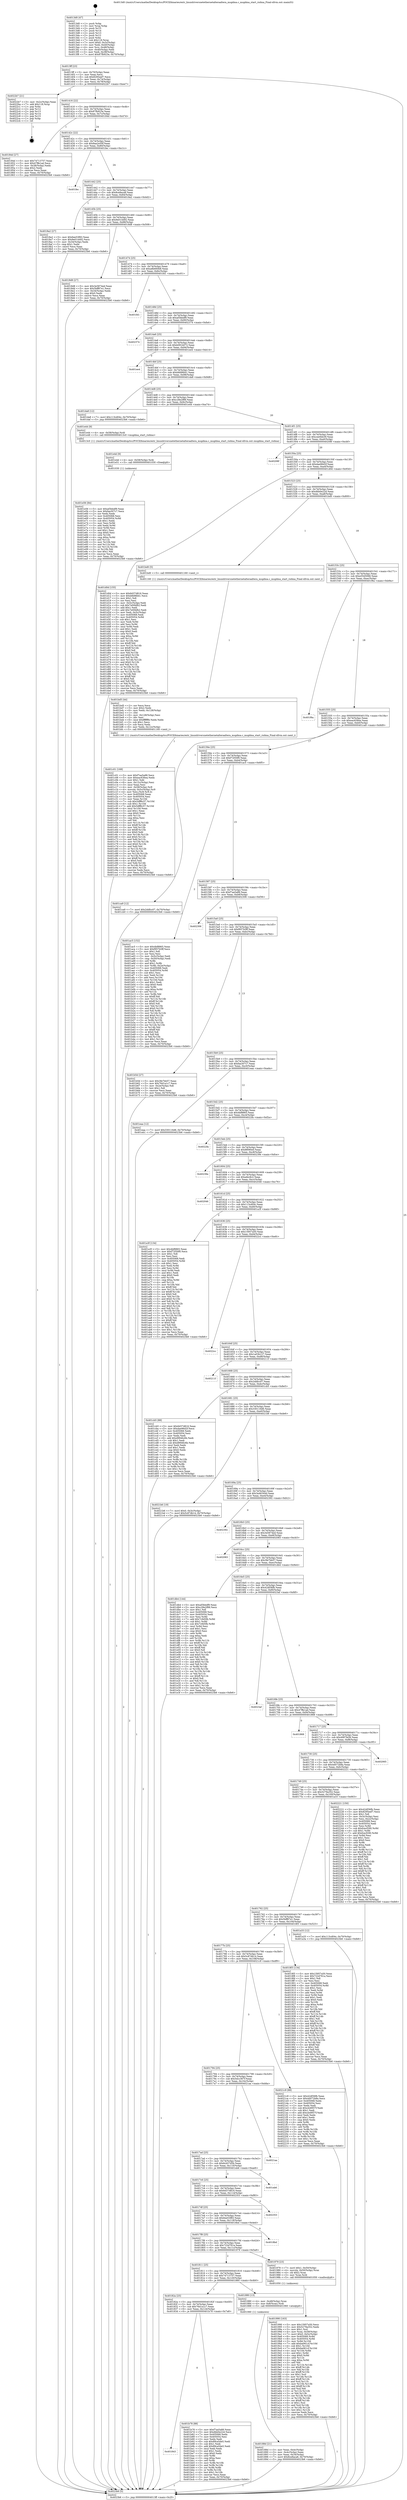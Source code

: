 digraph "0x4013d0" {
  label = "0x4013d0 (/mnt/c/Users/mathe/Desktop/tcc/POCII/binaries/extr_linuxdriversnetethernetalteraaltera_msgdma.c_msgdma_start_rxdma_Final-ollvm.out::main(0))"
  labelloc = "t"
  node[shape=record]

  Entry [label="",width=0.3,height=0.3,shape=circle,fillcolor=black,style=filled]
  "0x4013ff" [label="{
     0x4013ff [23]\l
     | [instrs]\l
     &nbsp;&nbsp;0x4013ff \<+3\>: mov -0x70(%rbp),%eax\l
     &nbsp;&nbsp;0x401402 \<+2\>: mov %eax,%ecx\l
     &nbsp;&nbsp;0x401404 \<+6\>: sub $0x8295eef7,%ecx\l
     &nbsp;&nbsp;0x40140a \<+3\>: mov %eax,-0x74(%rbp)\l
     &nbsp;&nbsp;0x40140d \<+3\>: mov %ecx,-0x78(%rbp)\l
     &nbsp;&nbsp;0x401410 \<+6\>: je 00000000004022b7 \<main+0xee7\>\l
  }"]
  "0x4022b7" [label="{
     0x4022b7 [21]\l
     | [instrs]\l
     &nbsp;&nbsp;0x4022b7 \<+3\>: mov -0x2c(%rbp),%eax\l
     &nbsp;&nbsp;0x4022ba \<+7\>: add $0x118,%rsp\l
     &nbsp;&nbsp;0x4022c1 \<+1\>: pop %rbx\l
     &nbsp;&nbsp;0x4022c2 \<+2\>: pop %r12\l
     &nbsp;&nbsp;0x4022c4 \<+2\>: pop %r13\l
     &nbsp;&nbsp;0x4022c6 \<+2\>: pop %r14\l
     &nbsp;&nbsp;0x4022c8 \<+2\>: pop %r15\l
     &nbsp;&nbsp;0x4022ca \<+1\>: pop %rbp\l
     &nbsp;&nbsp;0x4022cb \<+1\>: ret\l
  }"]
  "0x401416" [label="{
     0x401416 [22]\l
     | [instrs]\l
     &nbsp;&nbsp;0x401416 \<+5\>: jmp 000000000040141b \<main+0x4b\>\l
     &nbsp;&nbsp;0x40141b \<+3\>: mov -0x74(%rbp),%eax\l
     &nbsp;&nbsp;0x40141e \<+5\>: sub $0x87fb923e,%eax\l
     &nbsp;&nbsp;0x401423 \<+3\>: mov %eax,-0x7c(%rbp)\l
     &nbsp;&nbsp;0x401426 \<+6\>: je 000000000040184d \<main+0x47d\>\l
  }"]
  Exit [label="",width=0.3,height=0.3,shape=circle,fillcolor=black,style=filled,peripheries=2]
  "0x40184d" [label="{
     0x40184d [27]\l
     | [instrs]\l
     &nbsp;&nbsp;0x40184d \<+5\>: mov $0x74713757,%eax\l
     &nbsp;&nbsp;0x401852 \<+5\>: mov $0x47ffe1ad,%ecx\l
     &nbsp;&nbsp;0x401857 \<+3\>: mov -0x38(%rbp),%edx\l
     &nbsp;&nbsp;0x40185a \<+3\>: cmp $0x2,%edx\l
     &nbsp;&nbsp;0x40185d \<+3\>: cmovne %ecx,%eax\l
     &nbsp;&nbsp;0x401860 \<+3\>: mov %eax,-0x70(%rbp)\l
     &nbsp;&nbsp;0x401863 \<+5\>: jmp 00000000004023b6 \<main+0xfe6\>\l
  }"]
  "0x40142c" [label="{
     0x40142c [22]\l
     | [instrs]\l
     &nbsp;&nbsp;0x40142c \<+5\>: jmp 0000000000401431 \<main+0x61\>\l
     &nbsp;&nbsp;0x401431 \<+3\>: mov -0x74(%rbp),%eax\l
     &nbsp;&nbsp;0x401434 \<+5\>: sub $0x8aa2e50f,%eax\l
     &nbsp;&nbsp;0x401439 \<+3\>: mov %eax,-0x80(%rbp)\l
     &nbsp;&nbsp;0x40143c \<+6\>: je 0000000000401fec \<main+0xc1c\>\l
  }"]
  "0x4023b6" [label="{
     0x4023b6 [5]\l
     | [instrs]\l
     &nbsp;&nbsp;0x4023b6 \<+5\>: jmp 00000000004013ff \<main+0x2f\>\l
  }"]
  "0x4013d0" [label="{
     0x4013d0 [47]\l
     | [instrs]\l
     &nbsp;&nbsp;0x4013d0 \<+1\>: push %rbp\l
     &nbsp;&nbsp;0x4013d1 \<+3\>: mov %rsp,%rbp\l
     &nbsp;&nbsp;0x4013d4 \<+2\>: push %r15\l
     &nbsp;&nbsp;0x4013d6 \<+2\>: push %r14\l
     &nbsp;&nbsp;0x4013d8 \<+2\>: push %r13\l
     &nbsp;&nbsp;0x4013da \<+2\>: push %r12\l
     &nbsp;&nbsp;0x4013dc \<+1\>: push %rbx\l
     &nbsp;&nbsp;0x4013dd \<+7\>: sub $0x118,%rsp\l
     &nbsp;&nbsp;0x4013e4 \<+7\>: movl $0x0,-0x3c(%rbp)\l
     &nbsp;&nbsp;0x4013eb \<+3\>: mov %edi,-0x40(%rbp)\l
     &nbsp;&nbsp;0x4013ee \<+4\>: mov %rsi,-0x48(%rbp)\l
     &nbsp;&nbsp;0x4013f2 \<+3\>: mov -0x40(%rbp),%edi\l
     &nbsp;&nbsp;0x4013f5 \<+3\>: mov %edi,-0x38(%rbp)\l
     &nbsp;&nbsp;0x4013f8 \<+7\>: movl $0x87fb923e,-0x70(%rbp)\l
  }"]
  "0x401e56" [label="{
     0x401e56 [84]\l
     | [instrs]\l
     &nbsp;&nbsp;0x401e56 \<+5\>: mov $0xaf3bbdf9,%eax\l
     &nbsp;&nbsp;0x401e5b \<+5\>: mov $0xfaa307c7,%ecx\l
     &nbsp;&nbsp;0x401e60 \<+2\>: xor %edx,%edx\l
     &nbsp;&nbsp;0x401e62 \<+7\>: mov 0x405068,%esi\l
     &nbsp;&nbsp;0x401e69 \<+8\>: mov 0x405054,%r8d\l
     &nbsp;&nbsp;0x401e71 \<+3\>: sub $0x1,%edx\l
     &nbsp;&nbsp;0x401e74 \<+3\>: mov %esi,%r9d\l
     &nbsp;&nbsp;0x401e77 \<+3\>: add %edx,%r9d\l
     &nbsp;&nbsp;0x401e7a \<+4\>: imul %r9d,%esi\l
     &nbsp;&nbsp;0x401e7e \<+3\>: and $0x1,%esi\l
     &nbsp;&nbsp;0x401e81 \<+3\>: cmp $0x0,%esi\l
     &nbsp;&nbsp;0x401e84 \<+4\>: sete %r10b\l
     &nbsp;&nbsp;0x401e88 \<+4\>: cmp $0xa,%r8d\l
     &nbsp;&nbsp;0x401e8c \<+4\>: setl %r11b\l
     &nbsp;&nbsp;0x401e90 \<+3\>: mov %r10b,%bl\l
     &nbsp;&nbsp;0x401e93 \<+3\>: and %r11b,%bl\l
     &nbsp;&nbsp;0x401e96 \<+3\>: xor %r11b,%r10b\l
     &nbsp;&nbsp;0x401e99 \<+3\>: or %r10b,%bl\l
     &nbsp;&nbsp;0x401e9c \<+3\>: test $0x1,%bl\l
     &nbsp;&nbsp;0x401e9f \<+3\>: cmovne %ecx,%eax\l
     &nbsp;&nbsp;0x401ea2 \<+3\>: mov %eax,-0x70(%rbp)\l
     &nbsp;&nbsp;0x401ea5 \<+5\>: jmp 00000000004023b6 \<main+0xfe6\>\l
  }"]
  "0x401fec" [label="{
     0x401fec\l
  }", style=dashed]
  "0x401442" [label="{
     0x401442 [25]\l
     | [instrs]\l
     &nbsp;&nbsp;0x401442 \<+5\>: jmp 0000000000401447 \<main+0x77\>\l
     &nbsp;&nbsp;0x401447 \<+3\>: mov -0x74(%rbp),%eax\l
     &nbsp;&nbsp;0x40144a \<+5\>: sub $0x8ce8aca8,%eax\l
     &nbsp;&nbsp;0x40144f \<+6\>: mov %eax,-0x84(%rbp)\l
     &nbsp;&nbsp;0x401455 \<+6\>: je 00000000004018a2 \<main+0x4d2\>\l
  }"]
  "0x401e4d" [label="{
     0x401e4d [9]\l
     | [instrs]\l
     &nbsp;&nbsp;0x401e4d \<+4\>: mov -0x58(%rbp),%rdi\l
     &nbsp;&nbsp;0x401e51 \<+5\>: call 0000000000401030 \<free@plt\>\l
     | [calls]\l
     &nbsp;&nbsp;0x401030 \{1\} (unknown)\l
  }"]
  "0x4018a2" [label="{
     0x4018a2 [27]\l
     | [instrs]\l
     &nbsp;&nbsp;0x4018a2 \<+5\>: mov $0x6ee53f83,%eax\l
     &nbsp;&nbsp;0x4018a7 \<+5\>: mov $0x9e014492,%ecx\l
     &nbsp;&nbsp;0x4018ac \<+3\>: mov -0x34(%rbp),%edx\l
     &nbsp;&nbsp;0x4018af \<+3\>: cmp $0x1,%edx\l
     &nbsp;&nbsp;0x4018b2 \<+3\>: cmovl %ecx,%eax\l
     &nbsp;&nbsp;0x4018b5 \<+3\>: mov %eax,-0x70(%rbp)\l
     &nbsp;&nbsp;0x4018b8 \<+5\>: jmp 00000000004023b6 \<main+0xfe6\>\l
  }"]
  "0x40145b" [label="{
     0x40145b [25]\l
     | [instrs]\l
     &nbsp;&nbsp;0x40145b \<+5\>: jmp 0000000000401460 \<main+0x90\>\l
     &nbsp;&nbsp;0x401460 \<+3\>: mov -0x74(%rbp),%eax\l
     &nbsp;&nbsp;0x401463 \<+5\>: sub $0x9e014492,%eax\l
     &nbsp;&nbsp;0x401468 \<+6\>: mov %eax,-0x88(%rbp)\l
     &nbsp;&nbsp;0x40146e \<+6\>: je 00000000004018d8 \<main+0x508\>\l
  }"]
  "0x401c01" [label="{
     0x401c01 [168]\l
     | [instrs]\l
     &nbsp;&nbsp;0x401c01 \<+5\>: mov $0xf7aa5a88,%ecx\l
     &nbsp;&nbsp;0x401c06 \<+5\>: mov $0xeac636ea,%edx\l
     &nbsp;&nbsp;0x401c0b \<+3\>: mov $0x1,%dil\l
     &nbsp;&nbsp;0x401c0e \<+6\>: mov -0x12c(%rbp),%esi\l
     &nbsp;&nbsp;0x401c14 \<+3\>: imul %eax,%esi\l
     &nbsp;&nbsp;0x401c17 \<+4\>: mov -0x58(%rbp),%r8\l
     &nbsp;&nbsp;0x401c1b \<+4\>: movslq -0x5c(%rbp),%r9\l
     &nbsp;&nbsp;0x401c1f \<+4\>: mov %esi,(%r8,%r9,4)\l
     &nbsp;&nbsp;0x401c23 \<+7\>: mov 0x405068,%eax\l
     &nbsp;&nbsp;0x401c2a \<+7\>: mov 0x405054,%esi\l
     &nbsp;&nbsp;0x401c31 \<+3\>: mov %eax,%r10d\l
     &nbsp;&nbsp;0x401c34 \<+7\>: sub $0x5dff6c57,%r10d\l
     &nbsp;&nbsp;0x401c3b \<+4\>: sub $0x1,%r10d\l
     &nbsp;&nbsp;0x401c3f \<+7\>: add $0x5dff6c57,%r10d\l
     &nbsp;&nbsp;0x401c46 \<+4\>: imul %r10d,%eax\l
     &nbsp;&nbsp;0x401c4a \<+3\>: and $0x1,%eax\l
     &nbsp;&nbsp;0x401c4d \<+3\>: cmp $0x0,%eax\l
     &nbsp;&nbsp;0x401c50 \<+4\>: sete %r11b\l
     &nbsp;&nbsp;0x401c54 \<+3\>: cmp $0xa,%esi\l
     &nbsp;&nbsp;0x401c57 \<+3\>: setl %bl\l
     &nbsp;&nbsp;0x401c5a \<+3\>: mov %r11b,%r14b\l
     &nbsp;&nbsp;0x401c5d \<+4\>: xor $0xff,%r14b\l
     &nbsp;&nbsp;0x401c61 \<+3\>: mov %bl,%r15b\l
     &nbsp;&nbsp;0x401c64 \<+4\>: xor $0xff,%r15b\l
     &nbsp;&nbsp;0x401c68 \<+4\>: xor $0x0,%dil\l
     &nbsp;&nbsp;0x401c6c \<+3\>: mov %r14b,%r12b\l
     &nbsp;&nbsp;0x401c6f \<+4\>: and $0x0,%r12b\l
     &nbsp;&nbsp;0x401c73 \<+3\>: and %dil,%r11b\l
     &nbsp;&nbsp;0x401c76 \<+3\>: mov %r15b,%r13b\l
     &nbsp;&nbsp;0x401c79 \<+4\>: and $0x0,%r13b\l
     &nbsp;&nbsp;0x401c7d \<+3\>: and %dil,%bl\l
     &nbsp;&nbsp;0x401c80 \<+3\>: or %r11b,%r12b\l
     &nbsp;&nbsp;0x401c83 \<+3\>: or %bl,%r13b\l
     &nbsp;&nbsp;0x401c86 \<+3\>: xor %r13b,%r12b\l
     &nbsp;&nbsp;0x401c89 \<+3\>: or %r15b,%r14b\l
     &nbsp;&nbsp;0x401c8c \<+4\>: xor $0xff,%r14b\l
     &nbsp;&nbsp;0x401c90 \<+4\>: or $0x0,%dil\l
     &nbsp;&nbsp;0x401c94 \<+3\>: and %dil,%r14b\l
     &nbsp;&nbsp;0x401c97 \<+3\>: or %r14b,%r12b\l
     &nbsp;&nbsp;0x401c9a \<+4\>: test $0x1,%r12b\l
     &nbsp;&nbsp;0x401c9e \<+3\>: cmovne %edx,%ecx\l
     &nbsp;&nbsp;0x401ca1 \<+3\>: mov %ecx,-0x70(%rbp)\l
     &nbsp;&nbsp;0x401ca4 \<+5\>: jmp 00000000004023b6 \<main+0xfe6\>\l
  }"]
  "0x4018d8" [label="{
     0x4018d8 [27]\l
     | [instrs]\l
     &nbsp;&nbsp;0x4018d8 \<+5\>: mov $0x3e5874ed,%eax\l
     &nbsp;&nbsp;0x4018dd \<+5\>: mov $0x5bff87e1,%ecx\l
     &nbsp;&nbsp;0x4018e2 \<+3\>: mov -0x34(%rbp),%edx\l
     &nbsp;&nbsp;0x4018e5 \<+3\>: cmp $0x0,%edx\l
     &nbsp;&nbsp;0x4018e8 \<+3\>: cmove %ecx,%eax\l
     &nbsp;&nbsp;0x4018eb \<+3\>: mov %eax,-0x70(%rbp)\l
     &nbsp;&nbsp;0x4018ee \<+5\>: jmp 00000000004023b6 \<main+0xfe6\>\l
  }"]
  "0x401474" [label="{
     0x401474 [25]\l
     | [instrs]\l
     &nbsp;&nbsp;0x401474 \<+5\>: jmp 0000000000401479 \<main+0xa9\>\l
     &nbsp;&nbsp;0x401479 \<+3\>: mov -0x74(%rbp),%eax\l
     &nbsp;&nbsp;0x40147c \<+5\>: sub $0xa8b660b8,%eax\l
     &nbsp;&nbsp;0x401481 \<+6\>: mov %eax,-0x8c(%rbp)\l
     &nbsp;&nbsp;0x401487 \<+6\>: je 0000000000401fd1 \<main+0xc01\>\l
  }"]
  "0x401bd5" [label="{
     0x401bd5 [44]\l
     | [instrs]\l
     &nbsp;&nbsp;0x401bd5 \<+2\>: xor %ecx,%ecx\l
     &nbsp;&nbsp;0x401bd7 \<+5\>: mov $0x2,%edx\l
     &nbsp;&nbsp;0x401bdc \<+6\>: mov %edx,-0x128(%rbp)\l
     &nbsp;&nbsp;0x401be2 \<+1\>: cltd\l
     &nbsp;&nbsp;0x401be3 \<+6\>: mov -0x128(%rbp),%esi\l
     &nbsp;&nbsp;0x401be9 \<+2\>: idiv %esi\l
     &nbsp;&nbsp;0x401beb \<+6\>: imul $0xfffffffe,%edx,%edx\l
     &nbsp;&nbsp;0x401bf1 \<+3\>: sub $0x1,%ecx\l
     &nbsp;&nbsp;0x401bf4 \<+2\>: sub %ecx,%edx\l
     &nbsp;&nbsp;0x401bf6 \<+6\>: mov %edx,-0x12c(%rbp)\l
     &nbsp;&nbsp;0x401bfc \<+5\>: call 0000000000401160 \<next_i\>\l
     | [calls]\l
     &nbsp;&nbsp;0x401160 \{1\} (/mnt/c/Users/mathe/Desktop/tcc/POCII/binaries/extr_linuxdriversnetethernetalteraaltera_msgdma.c_msgdma_start_rxdma_Final-ollvm.out::next_i)\l
  }"]
  "0x401fd1" [label="{
     0x401fd1\l
  }", style=dashed]
  "0x40148d" [label="{
     0x40148d [25]\l
     | [instrs]\l
     &nbsp;&nbsp;0x40148d \<+5\>: jmp 0000000000401492 \<main+0xc2\>\l
     &nbsp;&nbsp;0x401492 \<+3\>: mov -0x74(%rbp),%eax\l
     &nbsp;&nbsp;0x401495 \<+5\>: sub $0xaf3bbdf9,%eax\l
     &nbsp;&nbsp;0x40149a \<+6\>: mov %eax,-0x90(%rbp)\l
     &nbsp;&nbsp;0x4014a0 \<+6\>: je 0000000000402374 \<main+0xfa4\>\l
  }"]
  "0x401843" [label="{
     0x401843\l
  }", style=dashed]
  "0x402374" [label="{
     0x402374\l
  }", style=dashed]
  "0x4014a6" [label="{
     0x4014a6 [25]\l
     | [instrs]\l
     &nbsp;&nbsp;0x4014a6 \<+5\>: jmp 00000000004014ab \<main+0xdb\>\l
     &nbsp;&nbsp;0x4014ab \<+3\>: mov -0x74(%rbp),%eax\l
     &nbsp;&nbsp;0x4014ae \<+5\>: sub $0xb091b072,%eax\l
     &nbsp;&nbsp;0x4014b3 \<+6\>: mov %eax,-0x94(%rbp)\l
     &nbsp;&nbsp;0x4014b9 \<+6\>: je 0000000000401ee4 \<main+0xb14\>\l
  }"]
  "0x401b78" [label="{
     0x401b78 [88]\l
     | [instrs]\l
     &nbsp;&nbsp;0x401b78 \<+5\>: mov $0xf7aa5a88,%eax\l
     &nbsp;&nbsp;0x401b7d \<+5\>: mov $0xdbb0e22d,%ecx\l
     &nbsp;&nbsp;0x401b82 \<+7\>: mov 0x405068,%edx\l
     &nbsp;&nbsp;0x401b89 \<+7\>: mov 0x405054,%esi\l
     &nbsp;&nbsp;0x401b90 \<+2\>: mov %edx,%edi\l
     &nbsp;&nbsp;0x401b92 \<+6\>: sub $0x89ca5de5,%edi\l
     &nbsp;&nbsp;0x401b98 \<+3\>: sub $0x1,%edi\l
     &nbsp;&nbsp;0x401b9b \<+6\>: add $0x89ca5de5,%edi\l
     &nbsp;&nbsp;0x401ba1 \<+3\>: imul %edi,%edx\l
     &nbsp;&nbsp;0x401ba4 \<+3\>: and $0x1,%edx\l
     &nbsp;&nbsp;0x401ba7 \<+3\>: cmp $0x0,%edx\l
     &nbsp;&nbsp;0x401baa \<+4\>: sete %r8b\l
     &nbsp;&nbsp;0x401bae \<+3\>: cmp $0xa,%esi\l
     &nbsp;&nbsp;0x401bb1 \<+4\>: setl %r9b\l
     &nbsp;&nbsp;0x401bb5 \<+3\>: mov %r8b,%r10b\l
     &nbsp;&nbsp;0x401bb8 \<+3\>: and %r9b,%r10b\l
     &nbsp;&nbsp;0x401bbb \<+3\>: xor %r9b,%r8b\l
     &nbsp;&nbsp;0x401bbe \<+3\>: or %r8b,%r10b\l
     &nbsp;&nbsp;0x401bc1 \<+4\>: test $0x1,%r10b\l
     &nbsp;&nbsp;0x401bc5 \<+3\>: cmovne %ecx,%eax\l
     &nbsp;&nbsp;0x401bc8 \<+3\>: mov %eax,-0x70(%rbp)\l
     &nbsp;&nbsp;0x401bcb \<+5\>: jmp 00000000004023b6 \<main+0xfe6\>\l
  }"]
  "0x401ee4" [label="{
     0x401ee4\l
  }", style=dashed]
  "0x4014bf" [label="{
     0x4014bf [25]\l
     | [instrs]\l
     &nbsp;&nbsp;0x4014bf \<+5\>: jmp 00000000004014c4 \<main+0xf4\>\l
     &nbsp;&nbsp;0x4014c4 \<+3\>: mov -0x74(%rbp),%eax\l
     &nbsp;&nbsp;0x4014c7 \<+5\>: sub $0xb8d9fd41,%eax\l
     &nbsp;&nbsp;0x4014cc \<+6\>: mov %eax,-0x98(%rbp)\l
     &nbsp;&nbsp;0x4014d2 \<+6\>: je 0000000000401da8 \<main+0x9d8\>\l
  }"]
  "0x401990" [label="{
     0x401990 [163]\l
     | [instrs]\l
     &nbsp;&nbsp;0x401990 \<+5\>: mov $0x15957a50,%ecx\l
     &nbsp;&nbsp;0x401995 \<+5\>: mov $0x5279a352,%edx\l
     &nbsp;&nbsp;0x40199a \<+3\>: mov $0x1,%sil\l
     &nbsp;&nbsp;0x40199d \<+4\>: mov %rax,-0x58(%rbp)\l
     &nbsp;&nbsp;0x4019a1 \<+7\>: movl $0x0,-0x5c(%rbp)\l
     &nbsp;&nbsp;0x4019a8 \<+8\>: mov 0x405068,%r8d\l
     &nbsp;&nbsp;0x4019b0 \<+8\>: mov 0x405054,%r9d\l
     &nbsp;&nbsp;0x4019b8 \<+3\>: mov %r8d,%r10d\l
     &nbsp;&nbsp;0x4019bb \<+7\>: add $0xba061cf,%r10d\l
     &nbsp;&nbsp;0x4019c2 \<+4\>: sub $0x1,%r10d\l
     &nbsp;&nbsp;0x4019c6 \<+7\>: sub $0xba061cf,%r10d\l
     &nbsp;&nbsp;0x4019cd \<+4\>: imul %r10d,%r8d\l
     &nbsp;&nbsp;0x4019d1 \<+4\>: and $0x1,%r8d\l
     &nbsp;&nbsp;0x4019d5 \<+4\>: cmp $0x0,%r8d\l
     &nbsp;&nbsp;0x4019d9 \<+4\>: sete %r11b\l
     &nbsp;&nbsp;0x4019dd \<+4\>: cmp $0xa,%r9d\l
     &nbsp;&nbsp;0x4019e1 \<+3\>: setl %bl\l
     &nbsp;&nbsp;0x4019e4 \<+3\>: mov %r11b,%r14b\l
     &nbsp;&nbsp;0x4019e7 \<+4\>: xor $0xff,%r14b\l
     &nbsp;&nbsp;0x4019eb \<+3\>: mov %bl,%r15b\l
     &nbsp;&nbsp;0x4019ee \<+4\>: xor $0xff,%r15b\l
     &nbsp;&nbsp;0x4019f2 \<+4\>: xor $0x1,%sil\l
     &nbsp;&nbsp;0x4019f6 \<+3\>: mov %r14b,%r12b\l
     &nbsp;&nbsp;0x4019f9 \<+4\>: and $0xff,%r12b\l
     &nbsp;&nbsp;0x4019fd \<+3\>: and %sil,%r11b\l
     &nbsp;&nbsp;0x401a00 \<+3\>: mov %r15b,%r13b\l
     &nbsp;&nbsp;0x401a03 \<+4\>: and $0xff,%r13b\l
     &nbsp;&nbsp;0x401a07 \<+3\>: and %sil,%bl\l
     &nbsp;&nbsp;0x401a0a \<+3\>: or %r11b,%r12b\l
     &nbsp;&nbsp;0x401a0d \<+3\>: or %bl,%r13b\l
     &nbsp;&nbsp;0x401a10 \<+3\>: xor %r13b,%r12b\l
     &nbsp;&nbsp;0x401a13 \<+3\>: or %r15b,%r14b\l
     &nbsp;&nbsp;0x401a16 \<+4\>: xor $0xff,%r14b\l
     &nbsp;&nbsp;0x401a1a \<+4\>: or $0x1,%sil\l
     &nbsp;&nbsp;0x401a1e \<+3\>: and %sil,%r14b\l
     &nbsp;&nbsp;0x401a21 \<+3\>: or %r14b,%r12b\l
     &nbsp;&nbsp;0x401a24 \<+4\>: test $0x1,%r12b\l
     &nbsp;&nbsp;0x401a28 \<+3\>: cmovne %edx,%ecx\l
     &nbsp;&nbsp;0x401a2b \<+3\>: mov %ecx,-0x70(%rbp)\l
     &nbsp;&nbsp;0x401a2e \<+5\>: jmp 00000000004023b6 \<main+0xfe6\>\l
  }"]
  "0x401da8" [label="{
     0x401da8 [12]\l
     | [instrs]\l
     &nbsp;&nbsp;0x401da8 \<+7\>: movl $0x113cd04c,-0x70(%rbp)\l
     &nbsp;&nbsp;0x401daf \<+5\>: jmp 00000000004023b6 \<main+0xfe6\>\l
  }"]
  "0x4014d8" [label="{
     0x4014d8 [25]\l
     | [instrs]\l
     &nbsp;&nbsp;0x4014d8 \<+5\>: jmp 00000000004014dd \<main+0x10d\>\l
     &nbsp;&nbsp;0x4014dd \<+3\>: mov -0x74(%rbp),%eax\l
     &nbsp;&nbsp;0x4014e0 \<+5\>: sub $0xc28e2f88,%eax\l
     &nbsp;&nbsp;0x4014e5 \<+6\>: mov %eax,-0x9c(%rbp)\l
     &nbsp;&nbsp;0x4014eb \<+6\>: je 0000000000401e44 \<main+0xa74\>\l
  }"]
  "0x40188d" [label="{
     0x40188d [21]\l
     | [instrs]\l
     &nbsp;&nbsp;0x40188d \<+3\>: mov %eax,-0x4c(%rbp)\l
     &nbsp;&nbsp;0x401890 \<+3\>: mov -0x4c(%rbp),%eax\l
     &nbsp;&nbsp;0x401893 \<+3\>: mov %eax,-0x34(%rbp)\l
     &nbsp;&nbsp;0x401896 \<+7\>: movl $0x8ce8aca8,-0x70(%rbp)\l
     &nbsp;&nbsp;0x40189d \<+5\>: jmp 00000000004023b6 \<main+0xfe6\>\l
  }"]
  "0x401e44" [label="{
     0x401e44 [9]\l
     | [instrs]\l
     &nbsp;&nbsp;0x401e44 \<+4\>: mov -0x58(%rbp),%rdi\l
     &nbsp;&nbsp;0x401e48 \<+5\>: call 00000000004013c0 \<msgdma_start_rxdma\>\l
     | [calls]\l
     &nbsp;&nbsp;0x4013c0 \{1\} (/mnt/c/Users/mathe/Desktop/tcc/POCII/binaries/extr_linuxdriversnetethernetalteraaltera_msgdma.c_msgdma_start_rxdma_Final-ollvm.out::msgdma_start_rxdma)\l
  }"]
  "0x4014f1" [label="{
     0x4014f1 [25]\l
     | [instrs]\l
     &nbsp;&nbsp;0x4014f1 \<+5\>: jmp 00000000004014f6 \<main+0x126\>\l
     &nbsp;&nbsp;0x4014f6 \<+3\>: mov -0x74(%rbp),%eax\l
     &nbsp;&nbsp;0x4014f9 \<+5\>: sub $0xcee0bb39,%eax\l
     &nbsp;&nbsp;0x4014fe \<+6\>: mov %eax,-0xa0(%rbp)\l
     &nbsp;&nbsp;0x401504 \<+6\>: je 000000000040208f \<main+0xcbf\>\l
  }"]
  "0x40182a" [label="{
     0x40182a [25]\l
     | [instrs]\l
     &nbsp;&nbsp;0x40182a \<+5\>: jmp 000000000040182f \<main+0x45f\>\l
     &nbsp;&nbsp;0x40182f \<+3\>: mov -0x74(%rbp),%eax\l
     &nbsp;&nbsp;0x401832 \<+5\>: sub $0x76d1a1c7,%eax\l
     &nbsp;&nbsp;0x401837 \<+6\>: mov %eax,-0x124(%rbp)\l
     &nbsp;&nbsp;0x40183d \<+6\>: je 0000000000401b78 \<main+0x7a8\>\l
  }"]
  "0x40208f" [label="{
     0x40208f\l
  }", style=dashed]
  "0x40150a" [label="{
     0x40150a [25]\l
     | [instrs]\l
     &nbsp;&nbsp;0x40150a \<+5\>: jmp 000000000040150f \<main+0x13f\>\l
     &nbsp;&nbsp;0x40150f \<+3\>: mov -0x74(%rbp),%eax\l
     &nbsp;&nbsp;0x401512 \<+5\>: sub $0xdae96d2f,%eax\l
     &nbsp;&nbsp;0x401517 \<+6\>: mov %eax,-0xa4(%rbp)\l
     &nbsp;&nbsp;0x40151d \<+6\>: je 0000000000401d0d \<main+0x93d\>\l
  }"]
  "0x401880" [label="{
     0x401880 [13]\l
     | [instrs]\l
     &nbsp;&nbsp;0x401880 \<+4\>: mov -0x48(%rbp),%rax\l
     &nbsp;&nbsp;0x401884 \<+4\>: mov 0x8(%rax),%rdi\l
     &nbsp;&nbsp;0x401888 \<+5\>: call 0000000000401060 \<atoi@plt\>\l
     | [calls]\l
     &nbsp;&nbsp;0x401060 \{1\} (unknown)\l
  }"]
  "0x401d0d" [label="{
     0x401d0d [155]\l
     | [instrs]\l
     &nbsp;&nbsp;0x401d0d \<+5\>: mov $0x6d37d816,%eax\l
     &nbsp;&nbsp;0x401d12 \<+5\>: mov $0xb8d9fd41,%ecx\l
     &nbsp;&nbsp;0x401d17 \<+2\>: mov $0x1,%dl\l
     &nbsp;&nbsp;0x401d19 \<+2\>: xor %esi,%esi\l
     &nbsp;&nbsp;0x401d1b \<+3\>: mov -0x5c(%rbp),%edi\l
     &nbsp;&nbsp;0x401d1e \<+6\>: sub $0x7e00bfb2,%edi\l
     &nbsp;&nbsp;0x401d24 \<+3\>: add $0x1,%edi\l
     &nbsp;&nbsp;0x401d27 \<+6\>: add $0x7e00bfb2,%edi\l
     &nbsp;&nbsp;0x401d2d \<+3\>: mov %edi,-0x5c(%rbp)\l
     &nbsp;&nbsp;0x401d30 \<+7\>: mov 0x405068,%edi\l
     &nbsp;&nbsp;0x401d37 \<+8\>: mov 0x405054,%r8d\l
     &nbsp;&nbsp;0x401d3f \<+3\>: sub $0x1,%esi\l
     &nbsp;&nbsp;0x401d42 \<+3\>: mov %edi,%r9d\l
     &nbsp;&nbsp;0x401d45 \<+3\>: add %esi,%r9d\l
     &nbsp;&nbsp;0x401d48 \<+4\>: imul %r9d,%edi\l
     &nbsp;&nbsp;0x401d4c \<+3\>: and $0x1,%edi\l
     &nbsp;&nbsp;0x401d4f \<+3\>: cmp $0x0,%edi\l
     &nbsp;&nbsp;0x401d52 \<+4\>: sete %r10b\l
     &nbsp;&nbsp;0x401d56 \<+4\>: cmp $0xa,%r8d\l
     &nbsp;&nbsp;0x401d5a \<+4\>: setl %r11b\l
     &nbsp;&nbsp;0x401d5e \<+3\>: mov %r10b,%bl\l
     &nbsp;&nbsp;0x401d61 \<+3\>: xor $0xff,%bl\l
     &nbsp;&nbsp;0x401d64 \<+3\>: mov %r11b,%r14b\l
     &nbsp;&nbsp;0x401d67 \<+4\>: xor $0xff,%r14b\l
     &nbsp;&nbsp;0x401d6b \<+3\>: xor $0x0,%dl\l
     &nbsp;&nbsp;0x401d6e \<+3\>: mov %bl,%r15b\l
     &nbsp;&nbsp;0x401d71 \<+4\>: and $0x0,%r15b\l
     &nbsp;&nbsp;0x401d75 \<+3\>: and %dl,%r10b\l
     &nbsp;&nbsp;0x401d78 \<+3\>: mov %r14b,%r12b\l
     &nbsp;&nbsp;0x401d7b \<+4\>: and $0x0,%r12b\l
     &nbsp;&nbsp;0x401d7f \<+3\>: and %dl,%r11b\l
     &nbsp;&nbsp;0x401d82 \<+3\>: or %r10b,%r15b\l
     &nbsp;&nbsp;0x401d85 \<+3\>: or %r11b,%r12b\l
     &nbsp;&nbsp;0x401d88 \<+3\>: xor %r12b,%r15b\l
     &nbsp;&nbsp;0x401d8b \<+3\>: or %r14b,%bl\l
     &nbsp;&nbsp;0x401d8e \<+3\>: xor $0xff,%bl\l
     &nbsp;&nbsp;0x401d91 \<+3\>: or $0x0,%dl\l
     &nbsp;&nbsp;0x401d94 \<+2\>: and %dl,%bl\l
     &nbsp;&nbsp;0x401d96 \<+3\>: or %bl,%r15b\l
     &nbsp;&nbsp;0x401d99 \<+4\>: test $0x1,%r15b\l
     &nbsp;&nbsp;0x401d9d \<+3\>: cmovne %ecx,%eax\l
     &nbsp;&nbsp;0x401da0 \<+3\>: mov %eax,-0x70(%rbp)\l
     &nbsp;&nbsp;0x401da3 \<+5\>: jmp 00000000004023b6 \<main+0xfe6\>\l
  }"]
  "0x401523" [label="{
     0x401523 [25]\l
     | [instrs]\l
     &nbsp;&nbsp;0x401523 \<+5\>: jmp 0000000000401528 \<main+0x158\>\l
     &nbsp;&nbsp;0x401528 \<+3\>: mov -0x74(%rbp),%eax\l
     &nbsp;&nbsp;0x40152b \<+5\>: sub $0xdbb0e22d,%eax\l
     &nbsp;&nbsp;0x401530 \<+6\>: mov %eax,-0xa8(%rbp)\l
     &nbsp;&nbsp;0x401536 \<+6\>: je 0000000000401bd0 \<main+0x800\>\l
  }"]
  "0x401811" [label="{
     0x401811 [25]\l
     | [instrs]\l
     &nbsp;&nbsp;0x401811 \<+5\>: jmp 0000000000401816 \<main+0x446\>\l
     &nbsp;&nbsp;0x401816 \<+3\>: mov -0x74(%rbp),%eax\l
     &nbsp;&nbsp;0x401819 \<+5\>: sub $0x74713757,%eax\l
     &nbsp;&nbsp;0x40181e \<+6\>: mov %eax,-0x120(%rbp)\l
     &nbsp;&nbsp;0x401824 \<+6\>: je 0000000000401880 \<main+0x4b0\>\l
  }"]
  "0x401bd0" [label="{
     0x401bd0 [5]\l
     | [instrs]\l
     &nbsp;&nbsp;0x401bd0 \<+5\>: call 0000000000401160 \<next_i\>\l
     | [calls]\l
     &nbsp;&nbsp;0x401160 \{1\} (/mnt/c/Users/mathe/Desktop/tcc/POCII/binaries/extr_linuxdriversnetethernetalteraaltera_msgdma.c_msgdma_start_rxdma_Final-ollvm.out::next_i)\l
  }"]
  "0x40153c" [label="{
     0x40153c [25]\l
     | [instrs]\l
     &nbsp;&nbsp;0x40153c \<+5\>: jmp 0000000000401541 \<main+0x171\>\l
     &nbsp;&nbsp;0x401541 \<+3\>: mov -0x74(%rbp),%eax\l
     &nbsp;&nbsp;0x401544 \<+5\>: sub $0xe55d5066,%eax\l
     &nbsp;&nbsp;0x401549 \<+6\>: mov %eax,-0xac(%rbp)\l
     &nbsp;&nbsp;0x40154f \<+6\>: je 0000000000401f6a \<main+0xb9a\>\l
  }"]
  "0x401979" [label="{
     0x401979 [23]\l
     | [instrs]\l
     &nbsp;&nbsp;0x401979 \<+7\>: movl $0x1,-0x50(%rbp)\l
     &nbsp;&nbsp;0x401980 \<+4\>: movslq -0x50(%rbp),%rax\l
     &nbsp;&nbsp;0x401984 \<+4\>: shl $0x2,%rax\l
     &nbsp;&nbsp;0x401988 \<+3\>: mov %rax,%rdi\l
     &nbsp;&nbsp;0x40198b \<+5\>: call 0000000000401050 \<malloc@plt\>\l
     | [calls]\l
     &nbsp;&nbsp;0x401050 \{1\} (unknown)\l
  }"]
  "0x401f6a" [label="{
     0x401f6a\l
  }", style=dashed]
  "0x401555" [label="{
     0x401555 [25]\l
     | [instrs]\l
     &nbsp;&nbsp;0x401555 \<+5\>: jmp 000000000040155a \<main+0x18a\>\l
     &nbsp;&nbsp;0x40155a \<+3\>: mov -0x74(%rbp),%eax\l
     &nbsp;&nbsp;0x40155d \<+5\>: sub $0xeac636ea,%eax\l
     &nbsp;&nbsp;0x401562 \<+6\>: mov %eax,-0xb0(%rbp)\l
     &nbsp;&nbsp;0x401568 \<+6\>: je 0000000000401ca9 \<main+0x8d9\>\l
  }"]
  "0x4017f8" [label="{
     0x4017f8 [25]\l
     | [instrs]\l
     &nbsp;&nbsp;0x4017f8 \<+5\>: jmp 00000000004017fd \<main+0x42d\>\l
     &nbsp;&nbsp;0x4017fd \<+3\>: mov -0x74(%rbp),%eax\l
     &nbsp;&nbsp;0x401800 \<+5\>: sub $0x722d761a,%eax\l
     &nbsp;&nbsp;0x401805 \<+6\>: mov %eax,-0x11c(%rbp)\l
     &nbsp;&nbsp;0x40180b \<+6\>: je 0000000000401979 \<main+0x5a9\>\l
  }"]
  "0x401ca9" [label="{
     0x401ca9 [12]\l
     | [instrs]\l
     &nbsp;&nbsp;0x401ca9 \<+7\>: movl $0x2ddfcc07,-0x70(%rbp)\l
     &nbsp;&nbsp;0x401cb0 \<+5\>: jmp 00000000004023b6 \<main+0xfe6\>\l
  }"]
  "0x40156e" [label="{
     0x40156e [25]\l
     | [instrs]\l
     &nbsp;&nbsp;0x40156e \<+5\>: jmp 0000000000401573 \<main+0x1a3\>\l
     &nbsp;&nbsp;0x401573 \<+3\>: mov -0x74(%rbp),%eax\l
     &nbsp;&nbsp;0x401576 \<+5\>: sub $0xf72f30f0,%eax\l
     &nbsp;&nbsp;0x40157b \<+6\>: mov %eax,-0xb4(%rbp)\l
     &nbsp;&nbsp;0x401581 \<+6\>: je 0000000000401ac5 \<main+0x6f5\>\l
  }"]
  "0x4018bd" [label="{
     0x4018bd\l
  }", style=dashed]
  "0x401ac5" [label="{
     0x401ac5 [152]\l
     | [instrs]\l
     &nbsp;&nbsp;0x401ac5 \<+5\>: mov $0x4bf8865,%eax\l
     &nbsp;&nbsp;0x401aca \<+5\>: mov $0xf957b5ff,%ecx\l
     &nbsp;&nbsp;0x401acf \<+2\>: mov $0x1,%dl\l
     &nbsp;&nbsp;0x401ad1 \<+2\>: xor %esi,%esi\l
     &nbsp;&nbsp;0x401ad3 \<+3\>: mov -0x5c(%rbp),%edi\l
     &nbsp;&nbsp;0x401ad6 \<+3\>: cmp -0x50(%rbp),%edi\l
     &nbsp;&nbsp;0x401ad9 \<+4\>: setl %r8b\l
     &nbsp;&nbsp;0x401add \<+4\>: and $0x1,%r8b\l
     &nbsp;&nbsp;0x401ae1 \<+4\>: mov %r8b,-0x2e(%rbp)\l
     &nbsp;&nbsp;0x401ae5 \<+7\>: mov 0x405068,%edi\l
     &nbsp;&nbsp;0x401aec \<+8\>: mov 0x405054,%r9d\l
     &nbsp;&nbsp;0x401af4 \<+3\>: sub $0x1,%esi\l
     &nbsp;&nbsp;0x401af7 \<+3\>: mov %edi,%r10d\l
     &nbsp;&nbsp;0x401afa \<+3\>: add %esi,%r10d\l
     &nbsp;&nbsp;0x401afd \<+4\>: imul %r10d,%edi\l
     &nbsp;&nbsp;0x401b01 \<+3\>: and $0x1,%edi\l
     &nbsp;&nbsp;0x401b04 \<+3\>: cmp $0x0,%edi\l
     &nbsp;&nbsp;0x401b07 \<+4\>: sete %r8b\l
     &nbsp;&nbsp;0x401b0b \<+4\>: cmp $0xa,%r9d\l
     &nbsp;&nbsp;0x401b0f \<+4\>: setl %r11b\l
     &nbsp;&nbsp;0x401b13 \<+3\>: mov %r8b,%bl\l
     &nbsp;&nbsp;0x401b16 \<+3\>: xor $0xff,%bl\l
     &nbsp;&nbsp;0x401b19 \<+3\>: mov %r11b,%r14b\l
     &nbsp;&nbsp;0x401b1c \<+4\>: xor $0xff,%r14b\l
     &nbsp;&nbsp;0x401b20 \<+3\>: xor $0x0,%dl\l
     &nbsp;&nbsp;0x401b23 \<+3\>: mov %bl,%r15b\l
     &nbsp;&nbsp;0x401b26 \<+4\>: and $0x0,%r15b\l
     &nbsp;&nbsp;0x401b2a \<+3\>: and %dl,%r8b\l
     &nbsp;&nbsp;0x401b2d \<+3\>: mov %r14b,%r12b\l
     &nbsp;&nbsp;0x401b30 \<+4\>: and $0x0,%r12b\l
     &nbsp;&nbsp;0x401b34 \<+3\>: and %dl,%r11b\l
     &nbsp;&nbsp;0x401b37 \<+3\>: or %r8b,%r15b\l
     &nbsp;&nbsp;0x401b3a \<+3\>: or %r11b,%r12b\l
     &nbsp;&nbsp;0x401b3d \<+3\>: xor %r12b,%r15b\l
     &nbsp;&nbsp;0x401b40 \<+3\>: or %r14b,%bl\l
     &nbsp;&nbsp;0x401b43 \<+3\>: xor $0xff,%bl\l
     &nbsp;&nbsp;0x401b46 \<+3\>: or $0x0,%dl\l
     &nbsp;&nbsp;0x401b49 \<+2\>: and %dl,%bl\l
     &nbsp;&nbsp;0x401b4b \<+3\>: or %bl,%r15b\l
     &nbsp;&nbsp;0x401b4e \<+4\>: test $0x1,%r15b\l
     &nbsp;&nbsp;0x401b52 \<+3\>: cmovne %ecx,%eax\l
     &nbsp;&nbsp;0x401b55 \<+3\>: mov %eax,-0x70(%rbp)\l
     &nbsp;&nbsp;0x401b58 \<+5\>: jmp 00000000004023b6 \<main+0xfe6\>\l
  }"]
  "0x401587" [label="{
     0x401587 [25]\l
     | [instrs]\l
     &nbsp;&nbsp;0x401587 \<+5\>: jmp 000000000040158c \<main+0x1bc\>\l
     &nbsp;&nbsp;0x40158c \<+3\>: mov -0x74(%rbp),%eax\l
     &nbsp;&nbsp;0x40158f \<+5\>: sub $0xf7aa5a88,%eax\l
     &nbsp;&nbsp;0x401594 \<+6\>: mov %eax,-0xb8(%rbp)\l
     &nbsp;&nbsp;0x40159a \<+6\>: je 0000000000402306 \<main+0xf36\>\l
  }"]
  "0x4017df" [label="{
     0x4017df [25]\l
     | [instrs]\l
     &nbsp;&nbsp;0x4017df \<+5\>: jmp 00000000004017e4 \<main+0x414\>\l
     &nbsp;&nbsp;0x4017e4 \<+3\>: mov -0x74(%rbp),%eax\l
     &nbsp;&nbsp;0x4017e7 \<+5\>: sub $0x6ee53f83,%eax\l
     &nbsp;&nbsp;0x4017ec \<+6\>: mov %eax,-0x118(%rbp)\l
     &nbsp;&nbsp;0x4017f2 \<+6\>: je 00000000004018bd \<main+0x4ed\>\l
  }"]
  "0x402306" [label="{
     0x402306\l
  }", style=dashed]
  "0x4015a0" [label="{
     0x4015a0 [25]\l
     | [instrs]\l
     &nbsp;&nbsp;0x4015a0 \<+5\>: jmp 00000000004015a5 \<main+0x1d5\>\l
     &nbsp;&nbsp;0x4015a5 \<+3\>: mov -0x74(%rbp),%eax\l
     &nbsp;&nbsp;0x4015a8 \<+5\>: sub $0xf957b5ff,%eax\l
     &nbsp;&nbsp;0x4015ad \<+6\>: mov %eax,-0xbc(%rbp)\l
     &nbsp;&nbsp;0x4015b3 \<+6\>: je 0000000000401b5d \<main+0x78d\>\l
  }"]
  "0x402353" [label="{
     0x402353\l
  }", style=dashed]
  "0x401b5d" [label="{
     0x401b5d [27]\l
     | [instrs]\l
     &nbsp;&nbsp;0x401b5d \<+5\>: mov $0x3fe7bb57,%eax\l
     &nbsp;&nbsp;0x401b62 \<+5\>: mov $0x76d1a1c7,%ecx\l
     &nbsp;&nbsp;0x401b67 \<+3\>: mov -0x2e(%rbp),%dl\l
     &nbsp;&nbsp;0x401b6a \<+3\>: test $0x1,%dl\l
     &nbsp;&nbsp;0x401b6d \<+3\>: cmovne %ecx,%eax\l
     &nbsp;&nbsp;0x401b70 \<+3\>: mov %eax,-0x70(%rbp)\l
     &nbsp;&nbsp;0x401b73 \<+5\>: jmp 00000000004023b6 \<main+0xfe6\>\l
  }"]
  "0x4015b9" [label="{
     0x4015b9 [25]\l
     | [instrs]\l
     &nbsp;&nbsp;0x4015b9 \<+5\>: jmp 00000000004015be \<main+0x1ee\>\l
     &nbsp;&nbsp;0x4015be \<+3\>: mov -0x74(%rbp),%eax\l
     &nbsp;&nbsp;0x4015c1 \<+5\>: sub $0xfaa307c7,%eax\l
     &nbsp;&nbsp;0x4015c6 \<+6\>: mov %eax,-0xc0(%rbp)\l
     &nbsp;&nbsp;0x4015cc \<+6\>: je 0000000000401eaa \<main+0xada\>\l
  }"]
  "0x4017c6" [label="{
     0x4017c6 [25]\l
     | [instrs]\l
     &nbsp;&nbsp;0x4017c6 \<+5\>: jmp 00000000004017cb \<main+0x3fb\>\l
     &nbsp;&nbsp;0x4017cb \<+3\>: mov -0x74(%rbp),%eax\l
     &nbsp;&nbsp;0x4017ce \<+5\>: sub $0x6d37d816,%eax\l
     &nbsp;&nbsp;0x4017d3 \<+6\>: mov %eax,-0x114(%rbp)\l
     &nbsp;&nbsp;0x4017d9 \<+6\>: je 0000000000402353 \<main+0xf83\>\l
  }"]
  "0x401eaa" [label="{
     0x401eaa [12]\l
     | [instrs]\l
     &nbsp;&nbsp;0x401eaa \<+7\>: movl $0x330116d6,-0x70(%rbp)\l
     &nbsp;&nbsp;0x401eb1 \<+5\>: jmp 00000000004023b6 \<main+0xfe6\>\l
  }"]
  "0x4015d2" [label="{
     0x4015d2 [25]\l
     | [instrs]\l
     &nbsp;&nbsp;0x4015d2 \<+5\>: jmp 00000000004015d7 \<main+0x207\>\l
     &nbsp;&nbsp;0x4015d7 \<+3\>: mov -0x74(%rbp),%eax\l
     &nbsp;&nbsp;0x4015da \<+5\>: sub $0x4bf8865,%eax\l
     &nbsp;&nbsp;0x4015df \<+6\>: mov %eax,-0xc4(%rbp)\l
     &nbsp;&nbsp;0x4015e5 \<+6\>: je 00000000004022fa \<main+0xf2a\>\l
  }"]
  "0x401eb6" [label="{
     0x401eb6\l
  }", style=dashed]
  "0x4022fa" [label="{
     0x4022fa\l
  }", style=dashed]
  "0x4015eb" [label="{
     0x4015eb [25]\l
     | [instrs]\l
     &nbsp;&nbsp;0x4015eb \<+5\>: jmp 00000000004015f0 \<main+0x220\>\l
     &nbsp;&nbsp;0x4015f0 \<+3\>: mov -0x74(%rbp),%eax\l
     &nbsp;&nbsp;0x4015f3 \<+5\>: sub $0x8f090e0,%eax\l
     &nbsp;&nbsp;0x4015f8 \<+6\>: mov %eax,-0xc8(%rbp)\l
     &nbsp;&nbsp;0x4015fe \<+6\>: je 000000000040239e \<main+0xfce\>\l
  }"]
  "0x4017ad" [label="{
     0x4017ad [25]\l
     | [instrs]\l
     &nbsp;&nbsp;0x4017ad \<+5\>: jmp 00000000004017b2 \<main+0x3e2\>\l
     &nbsp;&nbsp;0x4017b2 \<+3\>: mov -0x74(%rbp),%eax\l
     &nbsp;&nbsp;0x4017b5 \<+5\>: sub $0x6cb57d5b,%eax\l
     &nbsp;&nbsp;0x4017ba \<+6\>: mov %eax,-0x110(%rbp)\l
     &nbsp;&nbsp;0x4017c0 \<+6\>: je 0000000000401eb6 \<main+0xae6\>\l
  }"]
  "0x40239e" [label="{
     0x40239e\l
  }", style=dashed]
  "0x401604" [label="{
     0x401604 [25]\l
     | [instrs]\l
     &nbsp;&nbsp;0x401604 \<+5\>: jmp 0000000000401609 \<main+0x239\>\l
     &nbsp;&nbsp;0x401609 \<+3\>: mov -0x74(%rbp),%eax\l
     &nbsp;&nbsp;0x40160c \<+5\>: sub $0xafec8c2,%eax\l
     &nbsp;&nbsp;0x401611 \<+6\>: mov %eax,-0xcc(%rbp)\l
     &nbsp;&nbsp;0x401617 \<+6\>: je 0000000000402046 \<main+0xc76\>\l
  }"]
  "0x4021aa" [label="{
     0x4021aa\l
  }", style=dashed]
  "0x402046" [label="{
     0x402046\l
  }", style=dashed]
  "0x40161d" [label="{
     0x40161d [25]\l
     | [instrs]\l
     &nbsp;&nbsp;0x40161d \<+5\>: jmp 0000000000401622 \<main+0x252\>\l
     &nbsp;&nbsp;0x401622 \<+3\>: mov -0x74(%rbp),%eax\l
     &nbsp;&nbsp;0x401625 \<+5\>: sub $0x113cd04c,%eax\l
     &nbsp;&nbsp;0x40162a \<+6\>: mov %eax,-0xd0(%rbp)\l
     &nbsp;&nbsp;0x401630 \<+6\>: je 0000000000401a3f \<main+0x66f\>\l
  }"]
  "0x401794" [label="{
     0x401794 [25]\l
     | [instrs]\l
     &nbsp;&nbsp;0x401794 \<+5\>: jmp 0000000000401799 \<main+0x3c9\>\l
     &nbsp;&nbsp;0x401799 \<+3\>: mov -0x74(%rbp),%eax\l
     &nbsp;&nbsp;0x40179c \<+5\>: sub $0x5dcc367f,%eax\l
     &nbsp;&nbsp;0x4017a1 \<+6\>: mov %eax,-0x10c(%rbp)\l
     &nbsp;&nbsp;0x4017a7 \<+6\>: je 00000000004021aa \<main+0xdda\>\l
  }"]
  "0x401a3f" [label="{
     0x401a3f [134]\l
     | [instrs]\l
     &nbsp;&nbsp;0x401a3f \<+5\>: mov $0x4bf8865,%eax\l
     &nbsp;&nbsp;0x401a44 \<+5\>: mov $0xf72f30f0,%ecx\l
     &nbsp;&nbsp;0x401a49 \<+2\>: mov $0x1,%dl\l
     &nbsp;&nbsp;0x401a4b \<+2\>: xor %esi,%esi\l
     &nbsp;&nbsp;0x401a4d \<+7\>: mov 0x405068,%edi\l
     &nbsp;&nbsp;0x401a54 \<+8\>: mov 0x405054,%r8d\l
     &nbsp;&nbsp;0x401a5c \<+3\>: sub $0x1,%esi\l
     &nbsp;&nbsp;0x401a5f \<+3\>: mov %edi,%r9d\l
     &nbsp;&nbsp;0x401a62 \<+3\>: add %esi,%r9d\l
     &nbsp;&nbsp;0x401a65 \<+4\>: imul %r9d,%edi\l
     &nbsp;&nbsp;0x401a69 \<+3\>: and $0x1,%edi\l
     &nbsp;&nbsp;0x401a6c \<+3\>: cmp $0x0,%edi\l
     &nbsp;&nbsp;0x401a6f \<+4\>: sete %r10b\l
     &nbsp;&nbsp;0x401a73 \<+4\>: cmp $0xa,%r8d\l
     &nbsp;&nbsp;0x401a77 \<+4\>: setl %r11b\l
     &nbsp;&nbsp;0x401a7b \<+3\>: mov %r10b,%bl\l
     &nbsp;&nbsp;0x401a7e \<+3\>: xor $0xff,%bl\l
     &nbsp;&nbsp;0x401a81 \<+3\>: mov %r11b,%r14b\l
     &nbsp;&nbsp;0x401a84 \<+4\>: xor $0xff,%r14b\l
     &nbsp;&nbsp;0x401a88 \<+3\>: xor $0x0,%dl\l
     &nbsp;&nbsp;0x401a8b \<+3\>: mov %bl,%r15b\l
     &nbsp;&nbsp;0x401a8e \<+4\>: and $0x0,%r15b\l
     &nbsp;&nbsp;0x401a92 \<+3\>: and %dl,%r10b\l
     &nbsp;&nbsp;0x401a95 \<+3\>: mov %r14b,%r12b\l
     &nbsp;&nbsp;0x401a98 \<+4\>: and $0x0,%r12b\l
     &nbsp;&nbsp;0x401a9c \<+3\>: and %dl,%r11b\l
     &nbsp;&nbsp;0x401a9f \<+3\>: or %r10b,%r15b\l
     &nbsp;&nbsp;0x401aa2 \<+3\>: or %r11b,%r12b\l
     &nbsp;&nbsp;0x401aa5 \<+3\>: xor %r12b,%r15b\l
     &nbsp;&nbsp;0x401aa8 \<+3\>: or %r14b,%bl\l
     &nbsp;&nbsp;0x401aab \<+3\>: xor $0xff,%bl\l
     &nbsp;&nbsp;0x401aae \<+3\>: or $0x0,%dl\l
     &nbsp;&nbsp;0x401ab1 \<+2\>: and %dl,%bl\l
     &nbsp;&nbsp;0x401ab3 \<+3\>: or %bl,%r15b\l
     &nbsp;&nbsp;0x401ab6 \<+4\>: test $0x1,%r15b\l
     &nbsp;&nbsp;0x401aba \<+3\>: cmovne %ecx,%eax\l
     &nbsp;&nbsp;0x401abd \<+3\>: mov %eax,-0x70(%rbp)\l
     &nbsp;&nbsp;0x401ac0 \<+5\>: jmp 00000000004023b6 \<main+0xfe6\>\l
  }"]
  "0x401636" [label="{
     0x401636 [25]\l
     | [instrs]\l
     &nbsp;&nbsp;0x401636 \<+5\>: jmp 000000000040163b \<main+0x26b\>\l
     &nbsp;&nbsp;0x40163b \<+3\>: mov -0x74(%rbp),%eax\l
     &nbsp;&nbsp;0x40163e \<+5\>: sub $0x15957a50,%eax\l
     &nbsp;&nbsp;0x401643 \<+6\>: mov %eax,-0xd4(%rbp)\l
     &nbsp;&nbsp;0x401649 \<+6\>: je 00000000004022cc \<main+0xefc\>\l
  }"]
  "0x4021c9" [label="{
     0x4021c9 [88]\l
     | [instrs]\l
     &nbsp;&nbsp;0x4021c9 \<+5\>: mov $0x42df36fb,%eax\l
     &nbsp;&nbsp;0x4021ce \<+5\>: mov $0x4d072b8a,%ecx\l
     &nbsp;&nbsp;0x4021d3 \<+7\>: mov 0x405068,%edx\l
     &nbsp;&nbsp;0x4021da \<+7\>: mov 0x405054,%esi\l
     &nbsp;&nbsp;0x4021e1 \<+2\>: mov %edx,%edi\l
     &nbsp;&nbsp;0x4021e3 \<+6\>: sub $0xcb49f37f,%edi\l
     &nbsp;&nbsp;0x4021e9 \<+3\>: sub $0x1,%edi\l
     &nbsp;&nbsp;0x4021ec \<+6\>: add $0xcb49f37f,%edi\l
     &nbsp;&nbsp;0x4021f2 \<+3\>: imul %edi,%edx\l
     &nbsp;&nbsp;0x4021f5 \<+3\>: and $0x1,%edx\l
     &nbsp;&nbsp;0x4021f8 \<+3\>: cmp $0x0,%edx\l
     &nbsp;&nbsp;0x4021fb \<+4\>: sete %r8b\l
     &nbsp;&nbsp;0x4021ff \<+3\>: cmp $0xa,%esi\l
     &nbsp;&nbsp;0x402202 \<+4\>: setl %r9b\l
     &nbsp;&nbsp;0x402206 \<+3\>: mov %r8b,%r10b\l
     &nbsp;&nbsp;0x402209 \<+3\>: and %r9b,%r10b\l
     &nbsp;&nbsp;0x40220c \<+3\>: xor %r9b,%r8b\l
     &nbsp;&nbsp;0x40220f \<+3\>: or %r8b,%r10b\l
     &nbsp;&nbsp;0x402212 \<+4\>: test $0x1,%r10b\l
     &nbsp;&nbsp;0x402216 \<+3\>: cmovne %ecx,%eax\l
     &nbsp;&nbsp;0x402219 \<+3\>: mov %eax,-0x70(%rbp)\l
     &nbsp;&nbsp;0x40221c \<+5\>: jmp 00000000004023b6 \<main+0xfe6\>\l
  }"]
  "0x4022cc" [label="{
     0x4022cc\l
  }", style=dashed]
  "0x40164f" [label="{
     0x40164f [25]\l
     | [instrs]\l
     &nbsp;&nbsp;0x40164f \<+5\>: jmp 0000000000401654 \<main+0x284\>\l
     &nbsp;&nbsp;0x401654 \<+3\>: mov -0x74(%rbp),%eax\l
     &nbsp;&nbsp;0x401657 \<+5\>: sub $0x1a03b127,%eax\l
     &nbsp;&nbsp;0x40165c \<+6\>: mov %eax,-0xd8(%rbp)\l
     &nbsp;&nbsp;0x401662 \<+6\>: je 000000000040211f \<main+0xd4f\>\l
  }"]
  "0x40177b" [label="{
     0x40177b [25]\l
     | [instrs]\l
     &nbsp;&nbsp;0x40177b \<+5\>: jmp 0000000000401780 \<main+0x3b0\>\l
     &nbsp;&nbsp;0x401780 \<+3\>: mov -0x74(%rbp),%eax\l
     &nbsp;&nbsp;0x401783 \<+5\>: sub $0x5c87db14,%eax\l
     &nbsp;&nbsp;0x401788 \<+6\>: mov %eax,-0x108(%rbp)\l
     &nbsp;&nbsp;0x40178e \<+6\>: je 00000000004021c9 \<main+0xdf9\>\l
  }"]
  "0x40211f" [label="{
     0x40211f\l
  }", style=dashed]
  "0x401668" [label="{
     0x401668 [25]\l
     | [instrs]\l
     &nbsp;&nbsp;0x401668 \<+5\>: jmp 000000000040166d \<main+0x29d\>\l
     &nbsp;&nbsp;0x40166d \<+3\>: mov -0x74(%rbp),%eax\l
     &nbsp;&nbsp;0x401670 \<+5\>: sub $0x2ddfcc07,%eax\l
     &nbsp;&nbsp;0x401675 \<+6\>: mov %eax,-0xdc(%rbp)\l
     &nbsp;&nbsp;0x40167b \<+6\>: je 0000000000401cb5 \<main+0x8e5\>\l
  }"]
  "0x4018f3" [label="{
     0x4018f3 [134]\l
     | [instrs]\l
     &nbsp;&nbsp;0x4018f3 \<+5\>: mov $0x15957a50,%eax\l
     &nbsp;&nbsp;0x4018f8 \<+5\>: mov $0x722d761a,%ecx\l
     &nbsp;&nbsp;0x4018fd \<+2\>: mov $0x1,%dl\l
     &nbsp;&nbsp;0x4018ff \<+2\>: xor %esi,%esi\l
     &nbsp;&nbsp;0x401901 \<+7\>: mov 0x405068,%edi\l
     &nbsp;&nbsp;0x401908 \<+8\>: mov 0x405054,%r8d\l
     &nbsp;&nbsp;0x401910 \<+3\>: sub $0x1,%esi\l
     &nbsp;&nbsp;0x401913 \<+3\>: mov %edi,%r9d\l
     &nbsp;&nbsp;0x401916 \<+3\>: add %esi,%r9d\l
     &nbsp;&nbsp;0x401919 \<+4\>: imul %r9d,%edi\l
     &nbsp;&nbsp;0x40191d \<+3\>: and $0x1,%edi\l
     &nbsp;&nbsp;0x401920 \<+3\>: cmp $0x0,%edi\l
     &nbsp;&nbsp;0x401923 \<+4\>: sete %r10b\l
     &nbsp;&nbsp;0x401927 \<+4\>: cmp $0xa,%r8d\l
     &nbsp;&nbsp;0x40192b \<+4\>: setl %r11b\l
     &nbsp;&nbsp;0x40192f \<+3\>: mov %r10b,%bl\l
     &nbsp;&nbsp;0x401932 \<+3\>: xor $0xff,%bl\l
     &nbsp;&nbsp;0x401935 \<+3\>: mov %r11b,%r14b\l
     &nbsp;&nbsp;0x401938 \<+4\>: xor $0xff,%r14b\l
     &nbsp;&nbsp;0x40193c \<+3\>: xor $0x1,%dl\l
     &nbsp;&nbsp;0x40193f \<+3\>: mov %bl,%r15b\l
     &nbsp;&nbsp;0x401942 \<+4\>: and $0xff,%r15b\l
     &nbsp;&nbsp;0x401946 \<+3\>: and %dl,%r10b\l
     &nbsp;&nbsp;0x401949 \<+3\>: mov %r14b,%r12b\l
     &nbsp;&nbsp;0x40194c \<+4\>: and $0xff,%r12b\l
     &nbsp;&nbsp;0x401950 \<+3\>: and %dl,%r11b\l
     &nbsp;&nbsp;0x401953 \<+3\>: or %r10b,%r15b\l
     &nbsp;&nbsp;0x401956 \<+3\>: or %r11b,%r12b\l
     &nbsp;&nbsp;0x401959 \<+3\>: xor %r12b,%r15b\l
     &nbsp;&nbsp;0x40195c \<+3\>: or %r14b,%bl\l
     &nbsp;&nbsp;0x40195f \<+3\>: xor $0xff,%bl\l
     &nbsp;&nbsp;0x401962 \<+3\>: or $0x1,%dl\l
     &nbsp;&nbsp;0x401965 \<+2\>: and %dl,%bl\l
     &nbsp;&nbsp;0x401967 \<+3\>: or %bl,%r15b\l
     &nbsp;&nbsp;0x40196a \<+4\>: test $0x1,%r15b\l
     &nbsp;&nbsp;0x40196e \<+3\>: cmovne %ecx,%eax\l
     &nbsp;&nbsp;0x401971 \<+3\>: mov %eax,-0x70(%rbp)\l
     &nbsp;&nbsp;0x401974 \<+5\>: jmp 00000000004023b6 \<main+0xfe6\>\l
  }"]
  "0x401cb5" [label="{
     0x401cb5 [88]\l
     | [instrs]\l
     &nbsp;&nbsp;0x401cb5 \<+5\>: mov $0x6d37d816,%eax\l
     &nbsp;&nbsp;0x401cba \<+5\>: mov $0xdae96d2f,%ecx\l
     &nbsp;&nbsp;0x401cbf \<+7\>: mov 0x405068,%edx\l
     &nbsp;&nbsp;0x401cc6 \<+7\>: mov 0x405054,%esi\l
     &nbsp;&nbsp;0x401ccd \<+2\>: mov %edx,%edi\l
     &nbsp;&nbsp;0x401ccf \<+6\>: add $0xd9946c6b,%edi\l
     &nbsp;&nbsp;0x401cd5 \<+3\>: sub $0x1,%edi\l
     &nbsp;&nbsp;0x401cd8 \<+6\>: sub $0xd9946c6b,%edi\l
     &nbsp;&nbsp;0x401cde \<+3\>: imul %edi,%edx\l
     &nbsp;&nbsp;0x401ce1 \<+3\>: and $0x1,%edx\l
     &nbsp;&nbsp;0x401ce4 \<+3\>: cmp $0x0,%edx\l
     &nbsp;&nbsp;0x401ce7 \<+4\>: sete %r8b\l
     &nbsp;&nbsp;0x401ceb \<+3\>: cmp $0xa,%esi\l
     &nbsp;&nbsp;0x401cee \<+4\>: setl %r9b\l
     &nbsp;&nbsp;0x401cf2 \<+3\>: mov %r8b,%r10b\l
     &nbsp;&nbsp;0x401cf5 \<+3\>: and %r9b,%r10b\l
     &nbsp;&nbsp;0x401cf8 \<+3\>: xor %r9b,%r8b\l
     &nbsp;&nbsp;0x401cfb \<+3\>: or %r8b,%r10b\l
     &nbsp;&nbsp;0x401cfe \<+4\>: test $0x1,%r10b\l
     &nbsp;&nbsp;0x401d02 \<+3\>: cmovne %ecx,%eax\l
     &nbsp;&nbsp;0x401d05 \<+3\>: mov %eax,-0x70(%rbp)\l
     &nbsp;&nbsp;0x401d08 \<+5\>: jmp 00000000004023b6 \<main+0xfe6\>\l
  }"]
  "0x401681" [label="{
     0x401681 [25]\l
     | [instrs]\l
     &nbsp;&nbsp;0x401681 \<+5\>: jmp 0000000000401686 \<main+0x2b6\>\l
     &nbsp;&nbsp;0x401686 \<+3\>: mov -0x74(%rbp),%eax\l
     &nbsp;&nbsp;0x401689 \<+5\>: sub $0x330116d6,%eax\l
     &nbsp;&nbsp;0x40168e \<+6\>: mov %eax,-0xe0(%rbp)\l
     &nbsp;&nbsp;0x401694 \<+6\>: je 00000000004021b6 \<main+0xde6\>\l
  }"]
  "0x401762" [label="{
     0x401762 [25]\l
     | [instrs]\l
     &nbsp;&nbsp;0x401762 \<+5\>: jmp 0000000000401767 \<main+0x397\>\l
     &nbsp;&nbsp;0x401767 \<+3\>: mov -0x74(%rbp),%eax\l
     &nbsp;&nbsp;0x40176a \<+5\>: sub $0x5bff87e1,%eax\l
     &nbsp;&nbsp;0x40176f \<+6\>: mov %eax,-0x104(%rbp)\l
     &nbsp;&nbsp;0x401775 \<+6\>: je 00000000004018f3 \<main+0x523\>\l
  }"]
  "0x4021b6" [label="{
     0x4021b6 [19]\l
     | [instrs]\l
     &nbsp;&nbsp;0x4021b6 \<+7\>: movl $0x0,-0x3c(%rbp)\l
     &nbsp;&nbsp;0x4021bd \<+7\>: movl $0x5c87db14,-0x70(%rbp)\l
     &nbsp;&nbsp;0x4021c4 \<+5\>: jmp 00000000004023b6 \<main+0xfe6\>\l
  }"]
  "0x40169a" [label="{
     0x40169a [25]\l
     | [instrs]\l
     &nbsp;&nbsp;0x40169a \<+5\>: jmp 000000000040169f \<main+0x2cf\>\l
     &nbsp;&nbsp;0x40169f \<+3\>: mov -0x74(%rbp),%eax\l
     &nbsp;&nbsp;0x4016a2 \<+5\>: sub $0x3a46344d,%eax\l
     &nbsp;&nbsp;0x4016a7 \<+6\>: mov %eax,-0xe4(%rbp)\l
     &nbsp;&nbsp;0x4016ad \<+6\>: je 0000000000402392 \<main+0xfc2\>\l
  }"]
  "0x401a33" [label="{
     0x401a33 [12]\l
     | [instrs]\l
     &nbsp;&nbsp;0x401a33 \<+7\>: movl $0x113cd04c,-0x70(%rbp)\l
     &nbsp;&nbsp;0x401a3a \<+5\>: jmp 00000000004023b6 \<main+0xfe6\>\l
  }"]
  "0x402392" [label="{
     0x402392\l
  }", style=dashed]
  "0x4016b3" [label="{
     0x4016b3 [25]\l
     | [instrs]\l
     &nbsp;&nbsp;0x4016b3 \<+5\>: jmp 00000000004016b8 \<main+0x2e8\>\l
     &nbsp;&nbsp;0x4016b8 \<+3\>: mov -0x74(%rbp),%eax\l
     &nbsp;&nbsp;0x4016bb \<+5\>: sub $0x3e5874ed,%eax\l
     &nbsp;&nbsp;0x4016c0 \<+6\>: mov %eax,-0xe8(%rbp)\l
     &nbsp;&nbsp;0x4016c6 \<+6\>: je 0000000000402083 \<main+0xcb3\>\l
  }"]
  "0x401749" [label="{
     0x401749 [25]\l
     | [instrs]\l
     &nbsp;&nbsp;0x401749 \<+5\>: jmp 000000000040174e \<main+0x37e\>\l
     &nbsp;&nbsp;0x40174e \<+3\>: mov -0x74(%rbp),%eax\l
     &nbsp;&nbsp;0x401751 \<+5\>: sub $0x5279a352,%eax\l
     &nbsp;&nbsp;0x401756 \<+6\>: mov %eax,-0x100(%rbp)\l
     &nbsp;&nbsp;0x40175c \<+6\>: je 0000000000401a33 \<main+0x663\>\l
  }"]
  "0x402083" [label="{
     0x402083\l
  }", style=dashed]
  "0x4016cc" [label="{
     0x4016cc [25]\l
     | [instrs]\l
     &nbsp;&nbsp;0x4016cc \<+5\>: jmp 00000000004016d1 \<main+0x301\>\l
     &nbsp;&nbsp;0x4016d1 \<+3\>: mov -0x74(%rbp),%eax\l
     &nbsp;&nbsp;0x4016d4 \<+5\>: sub $0x3fe7bb57,%eax\l
     &nbsp;&nbsp;0x4016d9 \<+6\>: mov %eax,-0xec(%rbp)\l
     &nbsp;&nbsp;0x4016df \<+6\>: je 0000000000401db4 \<main+0x9e4\>\l
  }"]
  "0x402221" [label="{
     0x402221 [150]\l
     | [instrs]\l
     &nbsp;&nbsp;0x402221 \<+5\>: mov $0x42df36fb,%eax\l
     &nbsp;&nbsp;0x402226 \<+5\>: mov $0x8295eef7,%ecx\l
     &nbsp;&nbsp;0x40222b \<+2\>: mov $0x1,%dl\l
     &nbsp;&nbsp;0x40222d \<+3\>: mov -0x3c(%rbp),%esi\l
     &nbsp;&nbsp;0x402230 \<+3\>: mov %esi,-0x2c(%rbp)\l
     &nbsp;&nbsp;0x402233 \<+7\>: mov 0x405068,%esi\l
     &nbsp;&nbsp;0x40223a \<+7\>: mov 0x405054,%edi\l
     &nbsp;&nbsp;0x402241 \<+3\>: mov %esi,%r8d\l
     &nbsp;&nbsp;0x402244 \<+7\>: sub $0xfcecf290,%r8d\l
     &nbsp;&nbsp;0x40224b \<+4\>: sub $0x1,%r8d\l
     &nbsp;&nbsp;0x40224f \<+7\>: add $0xfcecf290,%r8d\l
     &nbsp;&nbsp;0x402256 \<+4\>: imul %r8d,%esi\l
     &nbsp;&nbsp;0x40225a \<+3\>: and $0x1,%esi\l
     &nbsp;&nbsp;0x40225d \<+3\>: cmp $0x0,%esi\l
     &nbsp;&nbsp;0x402260 \<+4\>: sete %r9b\l
     &nbsp;&nbsp;0x402264 \<+3\>: cmp $0xa,%edi\l
     &nbsp;&nbsp;0x402267 \<+4\>: setl %r10b\l
     &nbsp;&nbsp;0x40226b \<+3\>: mov %r9b,%r11b\l
     &nbsp;&nbsp;0x40226e \<+4\>: xor $0xff,%r11b\l
     &nbsp;&nbsp;0x402272 \<+3\>: mov %r10b,%bl\l
     &nbsp;&nbsp;0x402275 \<+3\>: xor $0xff,%bl\l
     &nbsp;&nbsp;0x402278 \<+3\>: xor $0x1,%dl\l
     &nbsp;&nbsp;0x40227b \<+3\>: mov %r11b,%r14b\l
     &nbsp;&nbsp;0x40227e \<+4\>: and $0xff,%r14b\l
     &nbsp;&nbsp;0x402282 \<+3\>: and %dl,%r9b\l
     &nbsp;&nbsp;0x402285 \<+3\>: mov %bl,%r15b\l
     &nbsp;&nbsp;0x402288 \<+4\>: and $0xff,%r15b\l
     &nbsp;&nbsp;0x40228c \<+3\>: and %dl,%r10b\l
     &nbsp;&nbsp;0x40228f \<+3\>: or %r9b,%r14b\l
     &nbsp;&nbsp;0x402292 \<+3\>: or %r10b,%r15b\l
     &nbsp;&nbsp;0x402295 \<+3\>: xor %r15b,%r14b\l
     &nbsp;&nbsp;0x402298 \<+3\>: or %bl,%r11b\l
     &nbsp;&nbsp;0x40229b \<+4\>: xor $0xff,%r11b\l
     &nbsp;&nbsp;0x40229f \<+3\>: or $0x1,%dl\l
     &nbsp;&nbsp;0x4022a2 \<+3\>: and %dl,%r11b\l
     &nbsp;&nbsp;0x4022a5 \<+3\>: or %r11b,%r14b\l
     &nbsp;&nbsp;0x4022a8 \<+4\>: test $0x1,%r14b\l
     &nbsp;&nbsp;0x4022ac \<+3\>: cmovne %ecx,%eax\l
     &nbsp;&nbsp;0x4022af \<+3\>: mov %eax,-0x70(%rbp)\l
     &nbsp;&nbsp;0x4022b2 \<+5\>: jmp 00000000004023b6 \<main+0xfe6\>\l
  }"]
  "0x401db4" [label="{
     0x401db4 [144]\l
     | [instrs]\l
     &nbsp;&nbsp;0x401db4 \<+5\>: mov $0xaf3bbdf9,%eax\l
     &nbsp;&nbsp;0x401db9 \<+5\>: mov $0xc28e2f88,%ecx\l
     &nbsp;&nbsp;0x401dbe \<+2\>: mov $0x1,%dl\l
     &nbsp;&nbsp;0x401dc0 \<+7\>: mov 0x405068,%esi\l
     &nbsp;&nbsp;0x401dc7 \<+7\>: mov 0x405054,%edi\l
     &nbsp;&nbsp;0x401dce \<+3\>: mov %esi,%r8d\l
     &nbsp;&nbsp;0x401dd1 \<+7\>: add $0x7c9d5fb,%r8d\l
     &nbsp;&nbsp;0x401dd8 \<+4\>: sub $0x1,%r8d\l
     &nbsp;&nbsp;0x401ddc \<+7\>: sub $0x7c9d5fb,%r8d\l
     &nbsp;&nbsp;0x401de3 \<+4\>: imul %r8d,%esi\l
     &nbsp;&nbsp;0x401de7 \<+3\>: and $0x1,%esi\l
     &nbsp;&nbsp;0x401dea \<+3\>: cmp $0x0,%esi\l
     &nbsp;&nbsp;0x401ded \<+4\>: sete %r9b\l
     &nbsp;&nbsp;0x401df1 \<+3\>: cmp $0xa,%edi\l
     &nbsp;&nbsp;0x401df4 \<+4\>: setl %r10b\l
     &nbsp;&nbsp;0x401df8 \<+3\>: mov %r9b,%r11b\l
     &nbsp;&nbsp;0x401dfb \<+4\>: xor $0xff,%r11b\l
     &nbsp;&nbsp;0x401dff \<+3\>: mov %r10b,%bl\l
     &nbsp;&nbsp;0x401e02 \<+3\>: xor $0xff,%bl\l
     &nbsp;&nbsp;0x401e05 \<+3\>: xor $0x0,%dl\l
     &nbsp;&nbsp;0x401e08 \<+3\>: mov %r11b,%r14b\l
     &nbsp;&nbsp;0x401e0b \<+4\>: and $0x0,%r14b\l
     &nbsp;&nbsp;0x401e0f \<+3\>: and %dl,%r9b\l
     &nbsp;&nbsp;0x401e12 \<+3\>: mov %bl,%r15b\l
     &nbsp;&nbsp;0x401e15 \<+4\>: and $0x0,%r15b\l
     &nbsp;&nbsp;0x401e19 \<+3\>: and %dl,%r10b\l
     &nbsp;&nbsp;0x401e1c \<+3\>: or %r9b,%r14b\l
     &nbsp;&nbsp;0x401e1f \<+3\>: or %r10b,%r15b\l
     &nbsp;&nbsp;0x401e22 \<+3\>: xor %r15b,%r14b\l
     &nbsp;&nbsp;0x401e25 \<+3\>: or %bl,%r11b\l
     &nbsp;&nbsp;0x401e28 \<+4\>: xor $0xff,%r11b\l
     &nbsp;&nbsp;0x401e2c \<+3\>: or $0x0,%dl\l
     &nbsp;&nbsp;0x401e2f \<+3\>: and %dl,%r11b\l
     &nbsp;&nbsp;0x401e32 \<+3\>: or %r11b,%r14b\l
     &nbsp;&nbsp;0x401e35 \<+4\>: test $0x1,%r14b\l
     &nbsp;&nbsp;0x401e39 \<+3\>: cmovne %ecx,%eax\l
     &nbsp;&nbsp;0x401e3c \<+3\>: mov %eax,-0x70(%rbp)\l
     &nbsp;&nbsp;0x401e3f \<+5\>: jmp 00000000004023b6 \<main+0xfe6\>\l
  }"]
  "0x4016e5" [label="{
     0x4016e5 [25]\l
     | [instrs]\l
     &nbsp;&nbsp;0x4016e5 \<+5\>: jmp 00000000004016ea \<main+0x31a\>\l
     &nbsp;&nbsp;0x4016ea \<+3\>: mov -0x74(%rbp),%eax\l
     &nbsp;&nbsp;0x4016ed \<+5\>: sub $0x42df36fb,%eax\l
     &nbsp;&nbsp;0x4016f2 \<+6\>: mov %eax,-0xf0(%rbp)\l
     &nbsp;&nbsp;0x4016f8 \<+6\>: je 00000000004023af \<main+0xfdf\>\l
  }"]
  "0x401730" [label="{
     0x401730 [25]\l
     | [instrs]\l
     &nbsp;&nbsp;0x401730 \<+5\>: jmp 0000000000401735 \<main+0x365\>\l
     &nbsp;&nbsp;0x401735 \<+3\>: mov -0x74(%rbp),%eax\l
     &nbsp;&nbsp;0x401738 \<+5\>: sub $0x4d072b8a,%eax\l
     &nbsp;&nbsp;0x40173d \<+6\>: mov %eax,-0xfc(%rbp)\l
     &nbsp;&nbsp;0x401743 \<+6\>: je 0000000000402221 \<main+0xe51\>\l
  }"]
  "0x4023af" [label="{
     0x4023af\l
  }", style=dashed]
  "0x4016fe" [label="{
     0x4016fe [25]\l
     | [instrs]\l
     &nbsp;&nbsp;0x4016fe \<+5\>: jmp 0000000000401703 \<main+0x333\>\l
     &nbsp;&nbsp;0x401703 \<+3\>: mov -0x74(%rbp),%eax\l
     &nbsp;&nbsp;0x401706 \<+5\>: sub $0x47ffe1ad,%eax\l
     &nbsp;&nbsp;0x40170b \<+6\>: mov %eax,-0xf4(%rbp)\l
     &nbsp;&nbsp;0x401711 \<+6\>: je 0000000000401868 \<main+0x498\>\l
  }"]
  "0x402065" [label="{
     0x402065\l
  }", style=dashed]
  "0x401868" [label="{
     0x401868\l
  }", style=dashed]
  "0x401717" [label="{
     0x401717 [25]\l
     | [instrs]\l
     &nbsp;&nbsp;0x401717 \<+5\>: jmp 000000000040171c \<main+0x34c\>\l
     &nbsp;&nbsp;0x40171c \<+3\>: mov -0x74(%rbp),%eax\l
     &nbsp;&nbsp;0x40171f \<+5\>: sub $0x4997fe56,%eax\l
     &nbsp;&nbsp;0x401724 \<+6\>: mov %eax,-0xf8(%rbp)\l
     &nbsp;&nbsp;0x40172a \<+6\>: je 0000000000402065 \<main+0xc95\>\l
  }"]
  Entry -> "0x4013d0" [label=" 1"]
  "0x4013ff" -> "0x4022b7" [label=" 1"]
  "0x4013ff" -> "0x401416" [label=" 25"]
  "0x4022b7" -> Exit [label=" 1"]
  "0x401416" -> "0x40184d" [label=" 1"]
  "0x401416" -> "0x40142c" [label=" 24"]
  "0x40184d" -> "0x4023b6" [label=" 1"]
  "0x4013d0" -> "0x4013ff" [label=" 1"]
  "0x4023b6" -> "0x4013ff" [label=" 25"]
  "0x402221" -> "0x4023b6" [label=" 1"]
  "0x40142c" -> "0x401fec" [label=" 0"]
  "0x40142c" -> "0x401442" [label=" 24"]
  "0x4021c9" -> "0x4023b6" [label=" 1"]
  "0x401442" -> "0x4018a2" [label=" 1"]
  "0x401442" -> "0x40145b" [label=" 23"]
  "0x4021b6" -> "0x4023b6" [label=" 1"]
  "0x40145b" -> "0x4018d8" [label=" 1"]
  "0x40145b" -> "0x401474" [label=" 22"]
  "0x401eaa" -> "0x4023b6" [label=" 1"]
  "0x401474" -> "0x401fd1" [label=" 0"]
  "0x401474" -> "0x40148d" [label=" 22"]
  "0x401e56" -> "0x4023b6" [label=" 1"]
  "0x40148d" -> "0x402374" [label=" 0"]
  "0x40148d" -> "0x4014a6" [label=" 22"]
  "0x401e4d" -> "0x401e56" [label=" 1"]
  "0x4014a6" -> "0x401ee4" [label=" 0"]
  "0x4014a6" -> "0x4014bf" [label=" 22"]
  "0x401e44" -> "0x401e4d" [label=" 1"]
  "0x4014bf" -> "0x401da8" [label=" 1"]
  "0x4014bf" -> "0x4014d8" [label=" 21"]
  "0x401da8" -> "0x4023b6" [label=" 1"]
  "0x4014d8" -> "0x401e44" [label=" 1"]
  "0x4014d8" -> "0x4014f1" [label=" 20"]
  "0x401d0d" -> "0x4023b6" [label=" 1"]
  "0x4014f1" -> "0x40208f" [label=" 0"]
  "0x4014f1" -> "0x40150a" [label=" 20"]
  "0x401cb5" -> "0x4023b6" [label=" 1"]
  "0x40150a" -> "0x401d0d" [label=" 1"]
  "0x40150a" -> "0x401523" [label=" 19"]
  "0x401ca9" -> "0x4023b6" [label=" 1"]
  "0x401523" -> "0x401bd0" [label=" 1"]
  "0x401523" -> "0x40153c" [label=" 18"]
  "0x401bd5" -> "0x401c01" [label=" 1"]
  "0x40153c" -> "0x401f6a" [label=" 0"]
  "0x40153c" -> "0x401555" [label=" 18"]
  "0x401bd0" -> "0x401bd5" [label=" 1"]
  "0x401555" -> "0x401ca9" [label=" 1"]
  "0x401555" -> "0x40156e" [label=" 17"]
  "0x40182a" -> "0x401843" [label=" 0"]
  "0x40156e" -> "0x401ac5" [label=" 2"]
  "0x40156e" -> "0x401587" [label=" 15"]
  "0x40182a" -> "0x401b78" [label=" 1"]
  "0x401587" -> "0x402306" [label=" 0"]
  "0x401587" -> "0x4015a0" [label=" 15"]
  "0x401b5d" -> "0x4023b6" [label=" 2"]
  "0x4015a0" -> "0x401b5d" [label=" 2"]
  "0x4015a0" -> "0x4015b9" [label=" 13"]
  "0x401ac5" -> "0x4023b6" [label=" 2"]
  "0x4015b9" -> "0x401eaa" [label=" 1"]
  "0x4015b9" -> "0x4015d2" [label=" 12"]
  "0x401a33" -> "0x4023b6" [label=" 1"]
  "0x4015d2" -> "0x4022fa" [label=" 0"]
  "0x4015d2" -> "0x4015eb" [label=" 12"]
  "0x401990" -> "0x4023b6" [label=" 1"]
  "0x4015eb" -> "0x40239e" [label=" 0"]
  "0x4015eb" -> "0x401604" [label=" 12"]
  "0x4018f3" -> "0x4023b6" [label=" 1"]
  "0x401604" -> "0x402046" [label=" 0"]
  "0x401604" -> "0x40161d" [label=" 12"]
  "0x4018d8" -> "0x4023b6" [label=" 1"]
  "0x40161d" -> "0x401a3f" [label=" 2"]
  "0x40161d" -> "0x401636" [label=" 10"]
  "0x40188d" -> "0x4023b6" [label=" 1"]
  "0x401636" -> "0x4022cc" [label=" 0"]
  "0x401636" -> "0x40164f" [label=" 10"]
  "0x401880" -> "0x40188d" [label=" 1"]
  "0x40164f" -> "0x40211f" [label=" 0"]
  "0x40164f" -> "0x401668" [label=" 10"]
  "0x401811" -> "0x401880" [label=" 1"]
  "0x401668" -> "0x401cb5" [label=" 1"]
  "0x401668" -> "0x401681" [label=" 9"]
  "0x401c01" -> "0x4023b6" [label=" 1"]
  "0x401681" -> "0x4021b6" [label=" 1"]
  "0x401681" -> "0x40169a" [label=" 8"]
  "0x4017f8" -> "0x401979" [label=" 1"]
  "0x40169a" -> "0x402392" [label=" 0"]
  "0x40169a" -> "0x4016b3" [label=" 8"]
  "0x401b78" -> "0x4023b6" [label=" 1"]
  "0x4016b3" -> "0x402083" [label=" 0"]
  "0x4016b3" -> "0x4016cc" [label=" 8"]
  "0x4017df" -> "0x4018bd" [label=" 0"]
  "0x4016cc" -> "0x401db4" [label=" 1"]
  "0x4016cc" -> "0x4016e5" [label=" 7"]
  "0x401db4" -> "0x4023b6" [label=" 1"]
  "0x4016e5" -> "0x4023af" [label=" 0"]
  "0x4016e5" -> "0x4016fe" [label=" 7"]
  "0x4017c6" -> "0x402353" [label=" 0"]
  "0x4016fe" -> "0x401868" [label=" 0"]
  "0x4016fe" -> "0x401717" [label=" 7"]
  "0x401a3f" -> "0x4023b6" [label=" 2"]
  "0x401717" -> "0x402065" [label=" 0"]
  "0x401717" -> "0x401730" [label=" 7"]
  "0x4017c6" -> "0x4017df" [label=" 3"]
  "0x401730" -> "0x402221" [label=" 1"]
  "0x401730" -> "0x401749" [label=" 6"]
  "0x4017df" -> "0x4017f8" [label=" 3"]
  "0x401749" -> "0x401a33" [label=" 1"]
  "0x401749" -> "0x401762" [label=" 5"]
  "0x4017f8" -> "0x401811" [label=" 2"]
  "0x401762" -> "0x4018f3" [label=" 1"]
  "0x401762" -> "0x40177b" [label=" 4"]
  "0x401811" -> "0x40182a" [label=" 1"]
  "0x40177b" -> "0x4021c9" [label=" 1"]
  "0x40177b" -> "0x401794" [label=" 3"]
  "0x4018a2" -> "0x4023b6" [label=" 1"]
  "0x401794" -> "0x4021aa" [label=" 0"]
  "0x401794" -> "0x4017ad" [label=" 3"]
  "0x401979" -> "0x401990" [label=" 1"]
  "0x4017ad" -> "0x401eb6" [label=" 0"]
  "0x4017ad" -> "0x4017c6" [label=" 3"]
}
